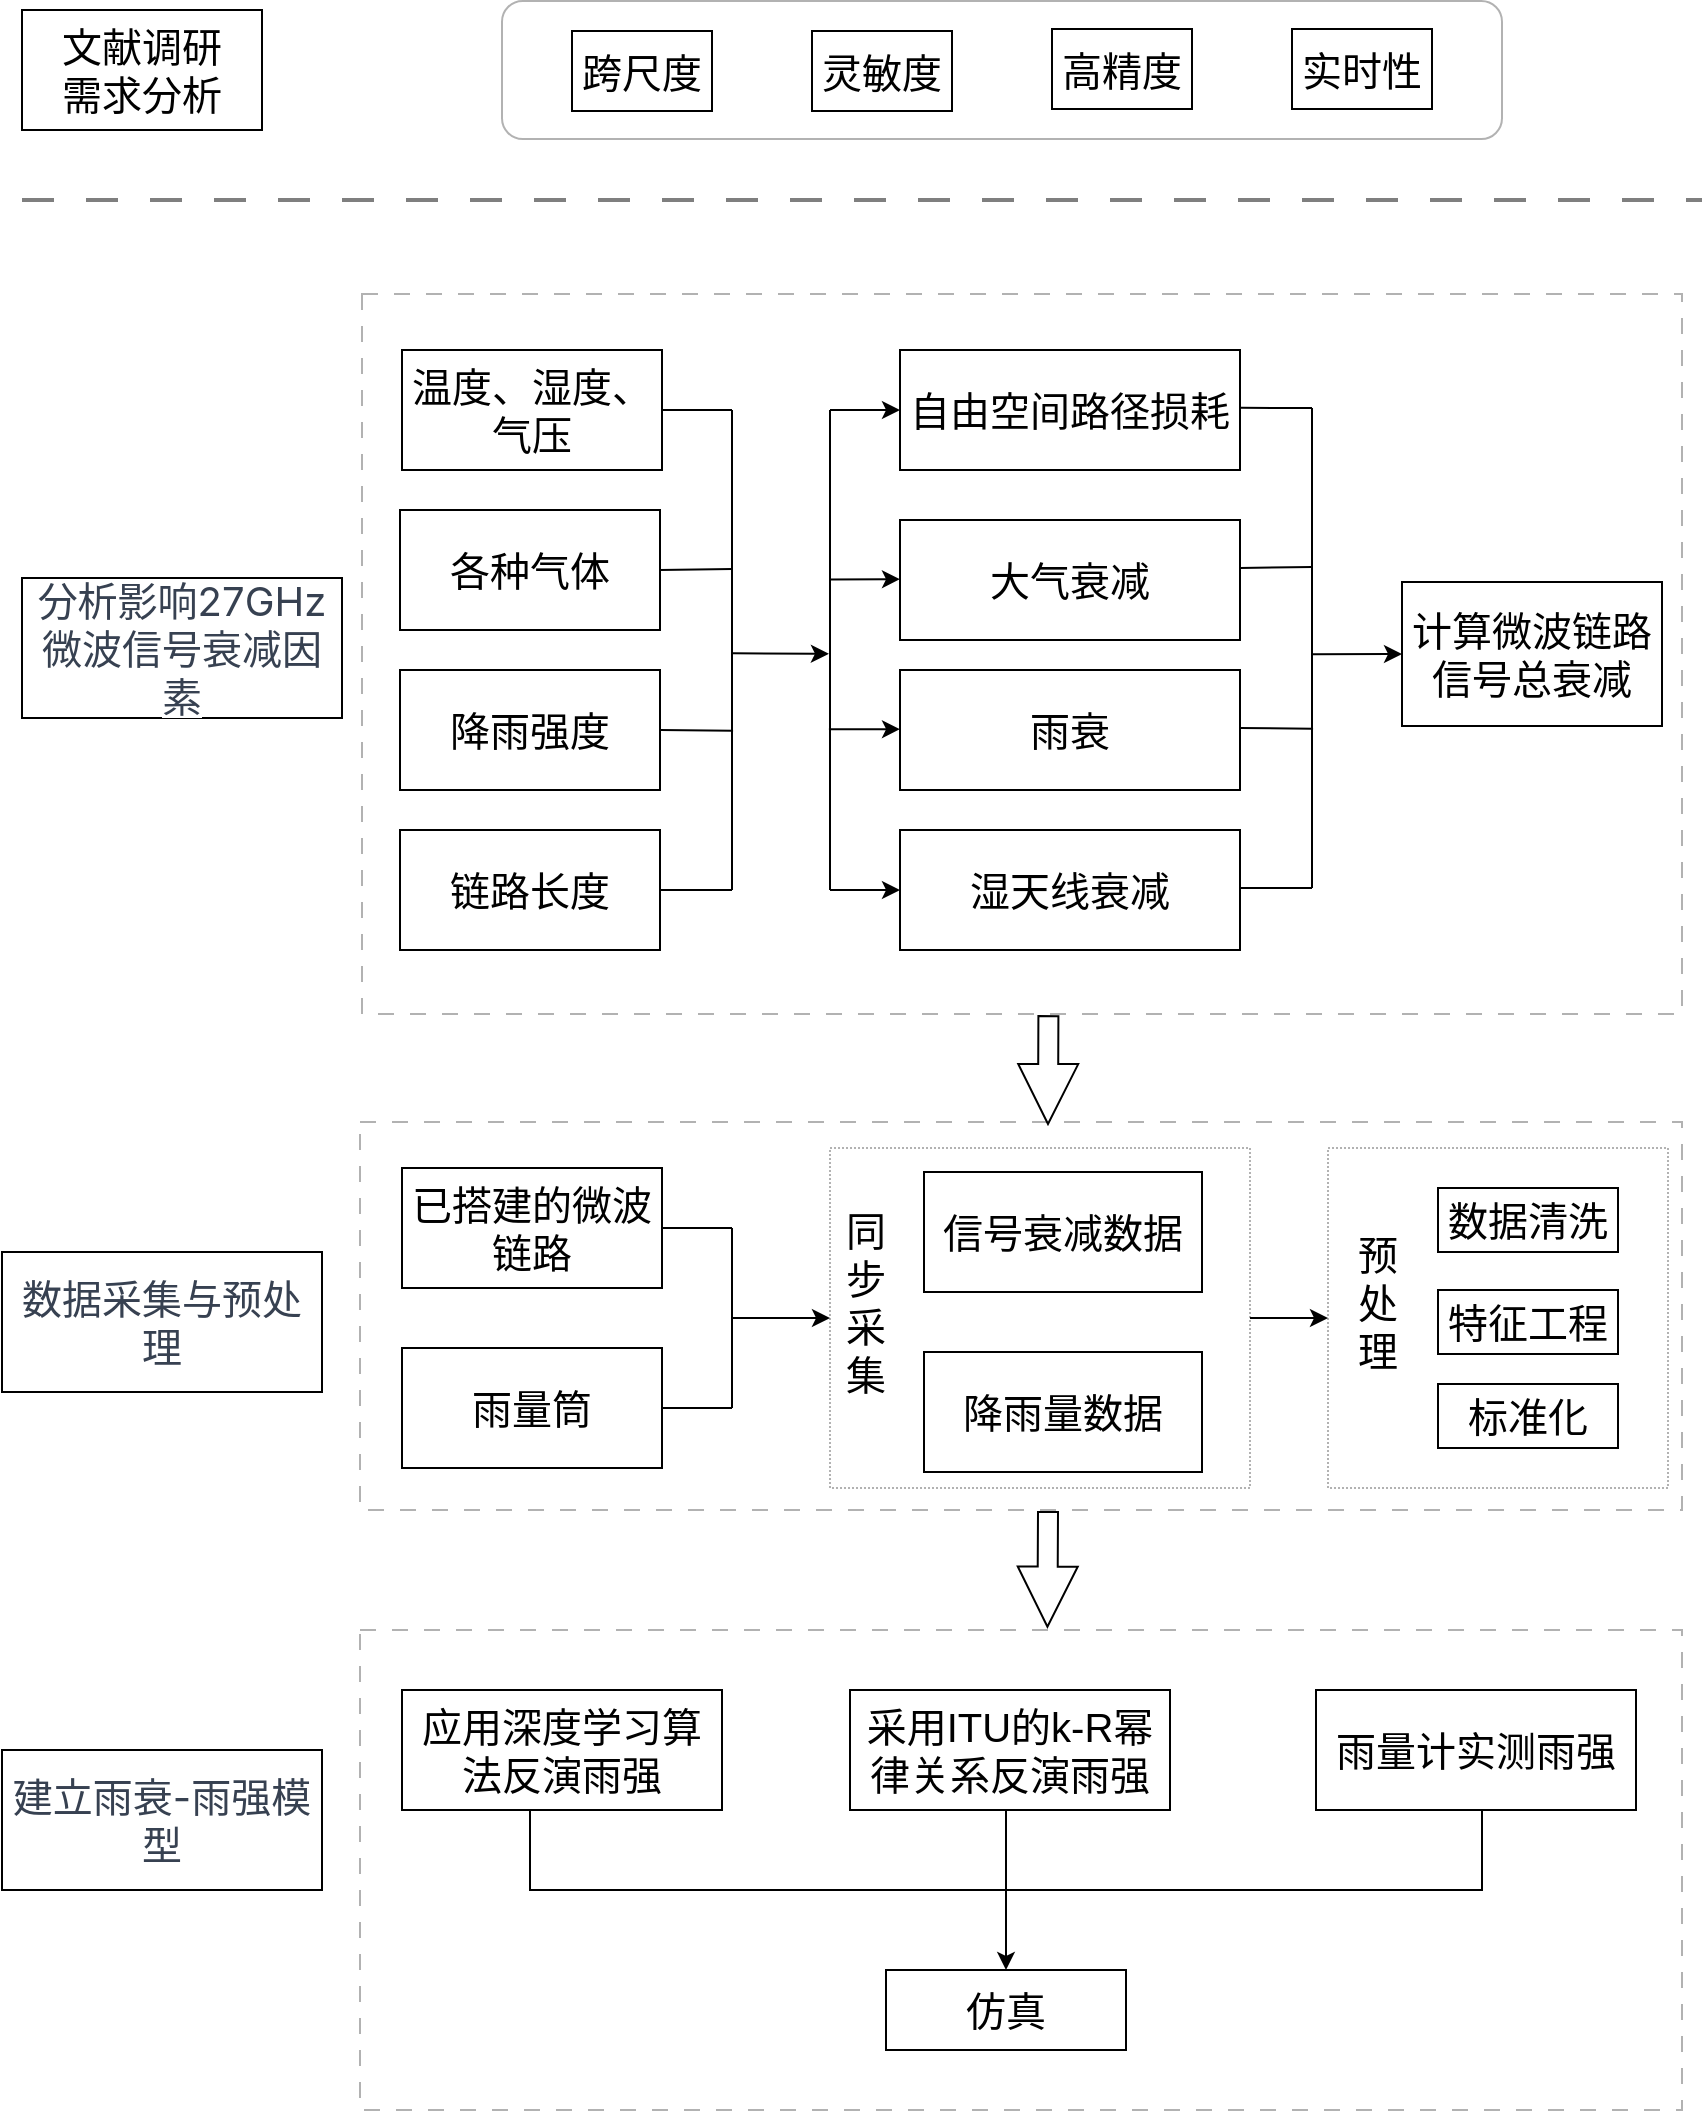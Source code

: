 <mxfile version="24.5.4" type="github">
  <diagram name="第 1 页" id="vz4i3LhELy7wU1bM7fb8">
    <mxGraphModel dx="350" dy="188" grid="1" gridSize="10" guides="1" tooltips="1" connect="1" arrows="1" fold="1" page="1" pageScale="1" pageWidth="827" pageHeight="1169" math="0" shadow="0">
      <root>
        <mxCell id="0" />
        <mxCell id="1" parent="0" />
        <mxCell id="u5NkH72IfdMpRJPFfYtH-144" value="" style="rounded=0;whiteSpace=wrap;html=1;dashed=1;dashPattern=8 8;opacity=30;" vertex="1" parent="1">
          <mxGeometry x="329" y="840" width="661" height="240" as="geometry" />
        </mxCell>
        <mxCell id="u5NkH72IfdMpRJPFfYtH-136" value="" style="rounded=0;whiteSpace=wrap;html=1;dashed=1;dashPattern=8 8;opacity=30;" vertex="1" parent="1">
          <mxGeometry x="329" y="586" width="661" height="194" as="geometry" />
        </mxCell>
        <mxCell id="u5NkH72IfdMpRJPFfYtH-1" value="&lt;font style=&quot;font-size: 20px;&quot;&gt;文献调研&lt;/font&gt;&lt;div style=&quot;font-size: 20px;&quot;&gt;需求分析&lt;/div&gt;" style="whiteSpace=wrap;html=1;" vertex="1" parent="1">
          <mxGeometry x="160" y="30" width="120" height="60" as="geometry" />
        </mxCell>
        <mxCell id="u5NkH72IfdMpRJPFfYtH-9" value="" style="rounded=0;whiteSpace=wrap;html=1;dashed=1;dashPattern=8 8;opacity=30;" vertex="1" parent="1">
          <mxGeometry x="330" y="172" width="660" height="360" as="geometry" />
        </mxCell>
        <mxCell id="u5NkH72IfdMpRJPFfYtH-13" value="" style="line;strokeWidth=2;html=1;perimeter=backbonePerimeter;points=[];outlineConnect=0;opacity=50;dashed=1;dashPattern=8 8;" vertex="1" parent="1">
          <mxGeometry x="160" y="120" width="840" height="10" as="geometry" />
        </mxCell>
        <mxCell id="u5NkH72IfdMpRJPFfYtH-32" value="" style="rounded=1;whiteSpace=wrap;html=1;opacity=30;" vertex="1" parent="1">
          <mxGeometry x="400" y="25.5" width="500" height="69" as="geometry" />
        </mxCell>
        <mxCell id="u5NkH72IfdMpRJPFfYtH-42" value="&lt;span style=&quot;color: rgb(55, 65, 81); font-family: -apple-system, BlinkMacSystemFont, Inter, ui-sans-serif, system-ui, &amp;quot;Segoe UI&amp;quot;, Roboto, Ubuntu, Cantarell, &amp;quot;Noto Sans&amp;quot;, sans-serif, &amp;quot;Helvetica Neue&amp;quot;, Arial, &amp;quot;Apple Color Emoji&amp;quot;, &amp;quot;Segoe UI Emoji&amp;quot;, &amp;quot;Segoe UI Symbol&amp;quot;, &amp;quot;Noto Color Emoji&amp;quot;; text-align: start; white-space-collapse: preserve-breaks; background-color: rgb(255, 255, 255);&quot;&gt;&lt;font style=&quot;font-size: 20px;&quot;&gt;分析影响27GHz微波信号衰减因素&lt;/font&gt;&lt;/span&gt;" style="whiteSpace=wrap;html=1;" vertex="1" parent="1">
          <mxGeometry x="160" y="314" width="160" height="70" as="geometry" />
        </mxCell>
        <mxCell id="u5NkH72IfdMpRJPFfYtH-47" value="&lt;font style=&quot;font-size: 20px;&quot;&gt;温度、湿度、气压&lt;/font&gt;" style="rounded=0;whiteSpace=wrap;html=1;" vertex="1" parent="1">
          <mxGeometry x="350" y="200" width="130" height="60" as="geometry" />
        </mxCell>
        <mxCell id="u5NkH72IfdMpRJPFfYtH-51" value="&lt;span style=&quot;font-size: 20px;&quot;&gt;各种气体&lt;/span&gt;" style="rounded=0;whiteSpace=wrap;html=1;" vertex="1" parent="1">
          <mxGeometry x="349" y="280" width="130" height="60" as="geometry" />
        </mxCell>
        <mxCell id="u5NkH72IfdMpRJPFfYtH-52" value="&lt;span style=&quot;font-size: 20px;&quot;&gt;降雨强度&lt;/span&gt;" style="rounded=0;whiteSpace=wrap;html=1;" vertex="1" parent="1">
          <mxGeometry x="349" y="360" width="130" height="60" as="geometry" />
        </mxCell>
        <mxCell id="u5NkH72IfdMpRJPFfYtH-53" value="&lt;span style=&quot;font-size: 20px;&quot;&gt;链路长度&lt;/span&gt;" style="rounded=0;whiteSpace=wrap;html=1;" vertex="1" parent="1">
          <mxGeometry x="349" y="440" width="130" height="60" as="geometry" />
        </mxCell>
        <mxCell id="u5NkH72IfdMpRJPFfYtH-54" value="" style="line;strokeWidth=1;direction=south;html=1;" vertex="1" parent="1">
          <mxGeometry x="510" y="230" width="10" height="240" as="geometry" />
        </mxCell>
        <mxCell id="u5NkH72IfdMpRJPFfYtH-59" value="" style="endArrow=none;html=1;rounded=0;exitX=1;exitY=0.5;exitDx=0;exitDy=0;entryX=0;entryY=0.5;entryDx=0;entryDy=0;entryPerimeter=0;" edge="1" parent="1" source="u5NkH72IfdMpRJPFfYtH-47" target="u5NkH72IfdMpRJPFfYtH-54">
          <mxGeometry width="50" height="50" relative="1" as="geometry">
            <mxPoint x="530" y="350" as="sourcePoint" />
            <mxPoint x="580" y="300" as="targetPoint" />
          </mxGeometry>
        </mxCell>
        <mxCell id="u5NkH72IfdMpRJPFfYtH-60" value="" style="endArrow=none;html=1;rounded=0;exitX=1;exitY=0.5;exitDx=0;exitDy=0;entryX=1;entryY=0.5;entryDx=0;entryDy=0;entryPerimeter=0;" edge="1" parent="1" source="u5NkH72IfdMpRJPFfYtH-53" target="u5NkH72IfdMpRJPFfYtH-54">
          <mxGeometry width="50" height="50" relative="1" as="geometry">
            <mxPoint x="530" y="350" as="sourcePoint" />
            <mxPoint x="580" y="300" as="targetPoint" />
          </mxGeometry>
        </mxCell>
        <mxCell id="u5NkH72IfdMpRJPFfYtH-61" value="" style="endArrow=none;html=1;rounded=0;exitX=1;exitY=0.5;exitDx=0;exitDy=0;entryX=0.668;entryY=0.446;entryDx=0;entryDy=0;entryPerimeter=0;" edge="1" parent="1" source="u5NkH72IfdMpRJPFfYtH-52" target="u5NkH72IfdMpRJPFfYtH-54">
          <mxGeometry width="50" height="50" relative="1" as="geometry">
            <mxPoint x="489" y="480" as="sourcePoint" />
            <mxPoint x="550" y="390" as="targetPoint" />
          </mxGeometry>
        </mxCell>
        <mxCell id="u5NkH72IfdMpRJPFfYtH-62" value="" style="endArrow=none;html=1;rounded=0;exitX=1;exitY=0.5;exitDx=0;exitDy=0;entryX=0.331;entryY=0.492;entryDx=0;entryDy=0;entryPerimeter=0;" edge="1" parent="1" source="u5NkH72IfdMpRJPFfYtH-51" target="u5NkH72IfdMpRJPFfYtH-54">
          <mxGeometry width="50" height="50" relative="1" as="geometry">
            <mxPoint x="510" y="390" as="sourcePoint" />
            <mxPoint x="554" y="310" as="targetPoint" />
          </mxGeometry>
        </mxCell>
        <mxCell id="u5NkH72IfdMpRJPFfYtH-65" value="" style="endArrow=classic;html=1;rounded=0;exitX=0.507;exitY=0.464;exitDx=0;exitDy=0;exitPerimeter=0;entryX=0.508;entryY=0.554;entryDx=0;entryDy=0;entryPerimeter=0;" edge="1" parent="1" source="u5NkH72IfdMpRJPFfYtH-54" target="u5NkH72IfdMpRJPFfYtH-66">
          <mxGeometry width="50" height="50" relative="1" as="geometry">
            <mxPoint x="560" y="300" as="sourcePoint" />
            <mxPoint x="610" y="250" as="targetPoint" />
          </mxGeometry>
        </mxCell>
        <mxCell id="u5NkH72IfdMpRJPFfYtH-66" value="" style="line;strokeWidth=1;direction=south;html=1;" vertex="1" parent="1">
          <mxGeometry x="559" y="230" width="10" height="240" as="geometry" />
        </mxCell>
        <mxCell id="u5NkH72IfdMpRJPFfYtH-69" value="" style="endArrow=classic;html=1;rounded=0;exitX=0;exitY=0.5;exitDx=0;exitDy=0;exitPerimeter=0;entryX=0;entryY=0.5;entryDx=0;entryDy=0;" edge="1" parent="1" source="u5NkH72IfdMpRJPFfYtH-66" target="u5NkH72IfdMpRJPFfYtH-70">
          <mxGeometry width="50" height="50" relative="1" as="geometry">
            <mxPoint x="629" y="390" as="sourcePoint" />
            <mxPoint x="679" y="340" as="targetPoint" />
          </mxGeometry>
        </mxCell>
        <mxCell id="u5NkH72IfdMpRJPFfYtH-70" value="&lt;span style=&quot;font-size: 20px;&quot;&gt;自由空间路径损耗&lt;/span&gt;" style="rounded=0;whiteSpace=wrap;html=1;" vertex="1" parent="1">
          <mxGeometry x="599" y="200" width="170" height="60" as="geometry" />
        </mxCell>
        <mxCell id="u5NkH72IfdMpRJPFfYtH-72" value="&lt;span style=&quot;font-size: 20px;&quot;&gt;湿天线衰减&lt;/span&gt;" style="rounded=0;whiteSpace=wrap;html=1;" vertex="1" parent="1">
          <mxGeometry x="599" y="440" width="170" height="60" as="geometry" />
        </mxCell>
        <mxCell id="u5NkH72IfdMpRJPFfYtH-73" value="&lt;span style=&quot;font-size: 20px;&quot;&gt;大气衰减&lt;/span&gt;" style="rounded=0;whiteSpace=wrap;html=1;" vertex="1" parent="1">
          <mxGeometry x="599" y="285" width="170" height="60" as="geometry" />
        </mxCell>
        <mxCell id="u5NkH72IfdMpRJPFfYtH-74" value="&lt;span style=&quot;font-size: 20px;&quot;&gt;雨衰&lt;/span&gt;" style="rounded=0;whiteSpace=wrap;html=1;" vertex="1" parent="1">
          <mxGeometry x="599" y="360" width="170" height="60" as="geometry" />
        </mxCell>
        <mxCell id="u5NkH72IfdMpRJPFfYtH-75" value="" style="endArrow=classic;html=1;rounded=0;entryX=0;entryY=0.5;entryDx=0;entryDy=0;exitX=1;exitY=0.5;exitDx=0;exitDy=0;exitPerimeter=0;" edge="1" parent="1" source="u5NkH72IfdMpRJPFfYtH-66">
          <mxGeometry width="50" height="50" relative="1" as="geometry">
            <mxPoint x="569" y="470" as="sourcePoint" />
            <mxPoint x="599" y="470" as="targetPoint" />
          </mxGeometry>
        </mxCell>
        <mxCell id="u5NkH72IfdMpRJPFfYtH-77" value="" style="endArrow=classic;html=1;rounded=0;exitX=0.353;exitY=0.523;exitDx=0;exitDy=0;exitPerimeter=0;entryX=0;entryY=0.5;entryDx=0;entryDy=0;" edge="1" parent="1" source="u5NkH72IfdMpRJPFfYtH-66">
          <mxGeometry width="50" height="50" relative="1" as="geometry">
            <mxPoint x="544" y="314.58" as="sourcePoint" />
            <mxPoint x="599" y="314.58" as="targetPoint" />
          </mxGeometry>
        </mxCell>
        <mxCell id="u5NkH72IfdMpRJPFfYtH-82" value="" style="endArrow=classic;html=1;rounded=0;exitX=0.665;exitY=0.554;exitDx=0;exitDy=0;exitPerimeter=0;entryX=0;entryY=0.5;entryDx=0;entryDy=0;" edge="1" parent="1" source="u5NkH72IfdMpRJPFfYtH-66">
          <mxGeometry width="50" height="50" relative="1" as="geometry">
            <mxPoint x="544" y="389.58" as="sourcePoint" />
            <mxPoint x="599" y="389.58" as="targetPoint" />
          </mxGeometry>
        </mxCell>
        <mxCell id="u5NkH72IfdMpRJPFfYtH-89" value="" style="line;strokeWidth=1;direction=south;html=1;" vertex="1" parent="1">
          <mxGeometry x="800" y="229" width="10" height="240" as="geometry" />
        </mxCell>
        <mxCell id="u5NkH72IfdMpRJPFfYtH-90" value="" style="endArrow=none;html=1;rounded=0;entryX=0;entryY=0.5;entryDx=0;entryDy=0;entryPerimeter=0;exitX=1.001;exitY=0.482;exitDx=0;exitDy=0;exitPerimeter=0;" edge="1" parent="1" target="u5NkH72IfdMpRJPFfYtH-89" source="u5NkH72IfdMpRJPFfYtH-70">
          <mxGeometry width="50" height="50" relative="1" as="geometry">
            <mxPoint x="770" y="229" as="sourcePoint" />
            <mxPoint x="870" y="299" as="targetPoint" />
          </mxGeometry>
        </mxCell>
        <mxCell id="u5NkH72IfdMpRJPFfYtH-91" value="" style="endArrow=none;html=1;rounded=0;exitX=1;exitY=0.5;exitDx=0;exitDy=0;entryX=1;entryY=0.5;entryDx=0;entryDy=0;entryPerimeter=0;" edge="1" parent="1" target="u5NkH72IfdMpRJPFfYtH-89">
          <mxGeometry width="50" height="50" relative="1" as="geometry">
            <mxPoint x="769" y="469" as="sourcePoint" />
            <mxPoint x="870" y="299" as="targetPoint" />
          </mxGeometry>
        </mxCell>
        <mxCell id="u5NkH72IfdMpRJPFfYtH-92" value="" style="endArrow=none;html=1;rounded=0;exitX=1;exitY=0.5;exitDx=0;exitDy=0;entryX=0.668;entryY=0.446;entryDx=0;entryDy=0;entryPerimeter=0;" edge="1" parent="1" target="u5NkH72IfdMpRJPFfYtH-89">
          <mxGeometry width="50" height="50" relative="1" as="geometry">
            <mxPoint x="769" y="389" as="sourcePoint" />
            <mxPoint x="840" y="389" as="targetPoint" />
          </mxGeometry>
        </mxCell>
        <mxCell id="u5NkH72IfdMpRJPFfYtH-93" value="" style="endArrow=none;html=1;rounded=0;entryX=0.331;entryY=0.492;entryDx=0;entryDy=0;entryPerimeter=0;" edge="1" parent="1" target="u5NkH72IfdMpRJPFfYtH-89">
          <mxGeometry width="50" height="50" relative="1" as="geometry">
            <mxPoint x="769" y="309" as="sourcePoint" />
            <mxPoint x="844" y="309" as="targetPoint" />
          </mxGeometry>
        </mxCell>
        <mxCell id="u5NkH72IfdMpRJPFfYtH-97" value="" style="endArrow=classic;html=1;rounded=0;exitX=0.513;exitY=0.517;exitDx=0;exitDy=0;exitPerimeter=0;entryX=0;entryY=0.5;entryDx=0;entryDy=0;" edge="1" parent="1" source="u5NkH72IfdMpRJPFfYtH-89" target="u5NkH72IfdMpRJPFfYtH-98">
          <mxGeometry width="50" height="50" relative="1" as="geometry">
            <mxPoint x="806" y="352" as="sourcePoint" />
            <mxPoint x="850" y="352" as="targetPoint" />
          </mxGeometry>
        </mxCell>
        <mxCell id="u5NkH72IfdMpRJPFfYtH-98" value="&lt;font style=&quot;font-size: 20px;&quot;&gt;计算微波链路信号总衰减&lt;/font&gt;" style="rounded=0;whiteSpace=wrap;html=1;" vertex="1" parent="1">
          <mxGeometry x="850" y="316" width="130" height="72" as="geometry" />
        </mxCell>
        <mxCell id="u5NkH72IfdMpRJPFfYtH-102" value="&lt;font style=&quot;font-size: 20px;&quot;&gt;&lt;font style=&quot;font-size: 20px;&quot;&gt;跨尺&lt;/font&gt;度&lt;/font&gt;" style="whiteSpace=wrap;html=1;" vertex="1" parent="1">
          <mxGeometry x="435" y="40.5" width="70" height="40" as="geometry" />
        </mxCell>
        <mxCell id="u5NkH72IfdMpRJPFfYtH-103" value="&lt;font style=&quot;font-size: 20px;&quot;&gt;灵敏度&lt;/font&gt;" style="whiteSpace=wrap;html=1;" vertex="1" parent="1">
          <mxGeometry x="555" y="40.5" width="70" height="40" as="geometry" />
        </mxCell>
        <mxCell id="u5NkH72IfdMpRJPFfYtH-104" value="&lt;font style=&quot;font-size: 20px;&quot;&gt;&lt;font style=&quot;font-size: 20px;&quot;&gt;高精度&lt;/font&gt;&lt;/font&gt;" style="whiteSpace=wrap;html=1;" vertex="1" parent="1">
          <mxGeometry x="675" y="39.5" width="70" height="40" as="geometry" />
        </mxCell>
        <mxCell id="u5NkH72IfdMpRJPFfYtH-105" value="&lt;span style=&quot;font-size: 20px;&quot;&gt;实时性&lt;/span&gt;" style="whiteSpace=wrap;html=1;" vertex="1" parent="1">
          <mxGeometry x="795" y="39.5" width="70" height="40" as="geometry" />
        </mxCell>
        <mxCell id="u5NkH72IfdMpRJPFfYtH-106" value="&lt;span style=&quot;font-size: 20px;&quot;&gt;已搭建的微波链路&lt;/span&gt;" style="rounded=0;whiteSpace=wrap;html=1;" vertex="1" parent="1">
          <mxGeometry x="350" y="609" width="130" height="60" as="geometry" />
        </mxCell>
        <mxCell id="u5NkH72IfdMpRJPFfYtH-107" value="&lt;span style=&quot;font-size: 20px;&quot;&gt;雨量筒&lt;/span&gt;" style="rounded=0;whiteSpace=wrap;html=1;" vertex="1" parent="1">
          <mxGeometry x="350" y="699" width="130" height="60" as="geometry" />
        </mxCell>
        <mxCell id="u5NkH72IfdMpRJPFfYtH-108" value="" style="line;strokeWidth=1;direction=south;html=1;" vertex="1" parent="1">
          <mxGeometry x="510" y="639" width="10" height="90" as="geometry" />
        </mxCell>
        <mxCell id="u5NkH72IfdMpRJPFfYtH-110" value="" style="endArrow=none;html=1;rounded=0;entryX=1;entryY=0.5;entryDx=0;entryDy=0;exitX=0;exitY=0.5;exitDx=0;exitDy=0;exitPerimeter=0;" edge="1" parent="1" source="u5NkH72IfdMpRJPFfYtH-108" target="u5NkH72IfdMpRJPFfYtH-106">
          <mxGeometry width="50" height="50" relative="1" as="geometry">
            <mxPoint x="525" y="649" as="sourcePoint" />
            <mxPoint x="680" y="439" as="targetPoint" />
          </mxGeometry>
        </mxCell>
        <mxCell id="u5NkH72IfdMpRJPFfYtH-111" value="" style="endArrow=none;html=1;rounded=0;entryX=1;entryY=0.5;entryDx=0;entryDy=0;exitX=1;exitY=0.5;exitDx=0;exitDy=0;exitPerimeter=0;" edge="1" parent="1" source="u5NkH72IfdMpRJPFfYtH-108" target="u5NkH72IfdMpRJPFfYtH-107">
          <mxGeometry width="50" height="50" relative="1" as="geometry">
            <mxPoint x="535" y="649" as="sourcePoint" />
            <mxPoint x="490" y="649" as="targetPoint" />
          </mxGeometry>
        </mxCell>
        <mxCell id="u5NkH72IfdMpRJPFfYtH-112" value="" style="endArrow=classic;html=1;rounded=0;entryX=0;entryY=0.5;entryDx=0;entryDy=0;exitX=0.5;exitY=0.467;exitDx=0;exitDy=0;exitPerimeter=0;" edge="1" parent="1" source="u5NkH72IfdMpRJPFfYtH-108" target="u5NkH72IfdMpRJPFfYtH-118">
          <mxGeometry width="50" height="50" relative="1" as="geometry">
            <mxPoint x="515" y="682" as="sourcePoint" />
            <mxPoint x="564.4" y="681.84" as="targetPoint" />
          </mxGeometry>
        </mxCell>
        <mxCell id="u5NkH72IfdMpRJPFfYtH-118" value="" style="rounded=0;whiteSpace=wrap;html=1;dashed=1;dashPattern=1 1;opacity=30;" vertex="1" parent="1">
          <mxGeometry x="564" y="599" width="210" height="170" as="geometry" />
        </mxCell>
        <mxCell id="u5NkH72IfdMpRJPFfYtH-116" value="&lt;span style=&quot;font-size: 20px;&quot;&gt;信号衰减数据&lt;/span&gt;" style="rounded=0;whiteSpace=wrap;html=1;" vertex="1" parent="1">
          <mxGeometry x="611" y="611" width="139" height="60" as="geometry" />
        </mxCell>
        <mxCell id="u5NkH72IfdMpRJPFfYtH-117" value="&lt;span style=&quot;font-size: 20px;&quot;&gt;降雨量数据&lt;/span&gt;" style="rounded=0;whiteSpace=wrap;html=1;" vertex="1" parent="1">
          <mxGeometry x="611" y="701" width="139" height="60" as="geometry" />
        </mxCell>
        <mxCell id="u5NkH72IfdMpRJPFfYtH-119" value="&lt;font style=&quot;font-size: 20px;&quot;&gt;同步采集&lt;/font&gt;" style="text;html=1;align=center;verticalAlign=middle;whiteSpace=wrap;rounded=0;" vertex="1" parent="1">
          <mxGeometry x="577" y="621" width="10" height="110" as="geometry" />
        </mxCell>
        <mxCell id="u5NkH72IfdMpRJPFfYtH-121" value="" style="rounded=0;whiteSpace=wrap;html=1;dashed=1;dashPattern=1 1;opacity=30;" vertex="1" parent="1">
          <mxGeometry x="813" y="599" width="170" height="170" as="geometry" />
        </mxCell>
        <mxCell id="u5NkH72IfdMpRJPFfYtH-125" value="" style="endArrow=classic;html=1;rounded=0;entryX=0;entryY=0.5;entryDx=0;entryDy=0;exitX=1;exitY=0.5;exitDx=0;exitDy=0;" edge="1" parent="1" source="u5NkH72IfdMpRJPFfYtH-118" target="u5NkH72IfdMpRJPFfYtH-121">
          <mxGeometry width="50" height="50" relative="1" as="geometry">
            <mxPoint x="780" y="684" as="sourcePoint" />
            <mxPoint x="810" y="684" as="targetPoint" />
          </mxGeometry>
        </mxCell>
        <mxCell id="u5NkH72IfdMpRJPFfYtH-132" value="&lt;span style=&quot;font-size: 20px;&quot;&gt;预处理&lt;/span&gt;" style="text;html=1;align=center;verticalAlign=middle;whiteSpace=wrap;rounded=0;" vertex="1" parent="1">
          <mxGeometry x="833" y="621" width="10" height="110" as="geometry" />
        </mxCell>
        <mxCell id="u5NkH72IfdMpRJPFfYtH-133" value="&lt;span style=&quot;font-size: 20px;&quot;&gt;数据清洗&lt;/span&gt;" style="rounded=0;whiteSpace=wrap;html=1;" vertex="1" parent="1">
          <mxGeometry x="868" y="619" width="90" height="32" as="geometry" />
        </mxCell>
        <mxCell id="u5NkH72IfdMpRJPFfYtH-134" value="&lt;span style=&quot;font-size: 20px;&quot;&gt;特征工程&lt;/span&gt;" style="rounded=0;whiteSpace=wrap;html=1;" vertex="1" parent="1">
          <mxGeometry x="868" y="670" width="90" height="32" as="geometry" />
        </mxCell>
        <mxCell id="u5NkH72IfdMpRJPFfYtH-135" value="&lt;span style=&quot;font-size: 20px;&quot;&gt;标准化&lt;/span&gt;" style="rounded=0;whiteSpace=wrap;html=1;" vertex="1" parent="1">
          <mxGeometry x="868" y="717" width="90" height="32" as="geometry" />
        </mxCell>
        <mxCell id="u5NkH72IfdMpRJPFfYtH-140" value="" style="endArrow=none;html=1;rounded=0;shape=arrow;exitX=0.52;exitY=1.003;exitDx=0;exitDy=0;exitPerimeter=0;" edge="1" parent="1" source="u5NkH72IfdMpRJPFfYtH-9">
          <mxGeometry width="50" height="50" relative="1" as="geometry">
            <mxPoint x="840" y="570" as="sourcePoint" />
            <mxPoint x="673" y="587" as="targetPoint" />
          </mxGeometry>
        </mxCell>
        <mxCell id="u5NkH72IfdMpRJPFfYtH-142" value="&lt;div style=&quot;&quot;&gt;&lt;font face=&quot;-apple-system, BlinkMacSystemFont, Inter, ui-sans-serif, system-ui, Segoe UI, Roboto, Ubuntu, Cantarell, Noto Sans, sans-serif, Helvetica Neue, Arial, Apple Color Emoji, Segoe UI Emoji, Segoe UI Symbol, Noto Color Emoji&quot; color=&quot;#374151&quot;&gt;&lt;span style=&quot;font-size: 20px; white-space-collapse: preserve-breaks; background-color: rgb(255, 255, 255);&quot;&gt;数据采集与预处理&lt;/span&gt;&lt;/font&gt;&lt;/div&gt;" style="whiteSpace=wrap;html=1;align=center;" vertex="1" parent="1">
          <mxGeometry x="150" y="651" width="160" height="70" as="geometry" />
        </mxCell>
        <mxCell id="u5NkH72IfdMpRJPFfYtH-143" value="&lt;div style=&quot;&quot;&gt;&lt;font face=&quot;-apple-system, BlinkMacSystemFont, Inter, ui-sans-serif, system-ui, Segoe UI, Roboto, Ubuntu, Cantarell, Noto Sans, sans-serif, Helvetica Neue, Arial, Apple Color Emoji, Segoe UI Emoji, Segoe UI Symbol, Noto Color Emoji&quot; color=&quot;#374151&quot;&gt;&lt;span style=&quot;font-size: 20px; white-space-collapse: preserve-breaks; background-color: rgb(255, 255, 255);&quot;&gt;建立雨衰-雨强模型&lt;/span&gt;&lt;/font&gt;&lt;/div&gt;" style="whiteSpace=wrap;html=1;align=center;" vertex="1" parent="1">
          <mxGeometry x="150" y="900" width="160" height="70" as="geometry" />
        </mxCell>
        <mxCell id="u5NkH72IfdMpRJPFfYtH-145" value="&lt;span style=&quot;font-size: 20px;&quot;&gt;应用深度学习算法反演雨强&lt;/span&gt;" style="rounded=0;whiteSpace=wrap;html=1;" vertex="1" parent="1">
          <mxGeometry x="350" y="870" width="160" height="60" as="geometry" />
        </mxCell>
        <mxCell id="u5NkH72IfdMpRJPFfYtH-148" value="&lt;span style=&quot;font-size: 20px;&quot;&gt;采用ITU的k-R幂律关系反演雨强&lt;/span&gt;" style="rounded=0;whiteSpace=wrap;html=1;" vertex="1" parent="1">
          <mxGeometry x="574" y="870" width="160" height="60" as="geometry" />
        </mxCell>
        <mxCell id="u5NkH72IfdMpRJPFfYtH-149" value="&lt;span style=&quot;font-size: 20px;&quot;&gt;雨量计实测雨强&lt;/span&gt;" style="rounded=0;whiteSpace=wrap;html=1;" vertex="1" parent="1">
          <mxGeometry x="807" y="870" width="160" height="60" as="geometry" />
        </mxCell>
        <mxCell id="u5NkH72IfdMpRJPFfYtH-150" value="" style="shape=partialRectangle;whiteSpace=wrap;html=1;bottom=1;right=1;left=1;top=0;fillColor=none;routingCenterX=-0.5;" vertex="1" parent="1">
          <mxGeometry x="414" y="930" width="476" height="40" as="geometry" />
        </mxCell>
        <mxCell id="u5NkH72IfdMpRJPFfYtH-151" value="&lt;span style=&quot;font-size: 20px;&quot;&gt;仿真&lt;/span&gt;" style="rounded=0;whiteSpace=wrap;html=1;" vertex="1" parent="1">
          <mxGeometry x="592" y="1010" width="120" height="40" as="geometry" />
        </mxCell>
        <mxCell id="u5NkH72IfdMpRJPFfYtH-154" value="" style="endArrow=classic;html=1;rounded=0;exitX=0.5;exitY=0;exitDx=0;exitDy=0;" edge="1" parent="1" source="u5NkH72IfdMpRJPFfYtH-150" target="u5NkH72IfdMpRJPFfYtH-151">
          <mxGeometry width="50" height="50" relative="1" as="geometry">
            <mxPoint x="750" y="1055" as="sourcePoint" />
            <mxPoint x="800" y="1005" as="targetPoint" />
          </mxGeometry>
        </mxCell>
        <mxCell id="u5NkH72IfdMpRJPFfYtH-161" value="" style="endArrow=none;html=1;rounded=0;shape=arrow;exitX=0.52;exitY=1.003;exitDx=0;exitDy=0;exitPerimeter=0;entryX=0.52;entryY=-0.007;entryDx=0;entryDy=0;entryPerimeter=0;" edge="1" parent="1" target="u5NkH72IfdMpRJPFfYtH-144">
          <mxGeometry width="50" height="50" relative="1" as="geometry">
            <mxPoint x="673" y="781" as="sourcePoint" />
            <mxPoint x="673" y="835" as="targetPoint" />
          </mxGeometry>
        </mxCell>
      </root>
    </mxGraphModel>
  </diagram>
</mxfile>
